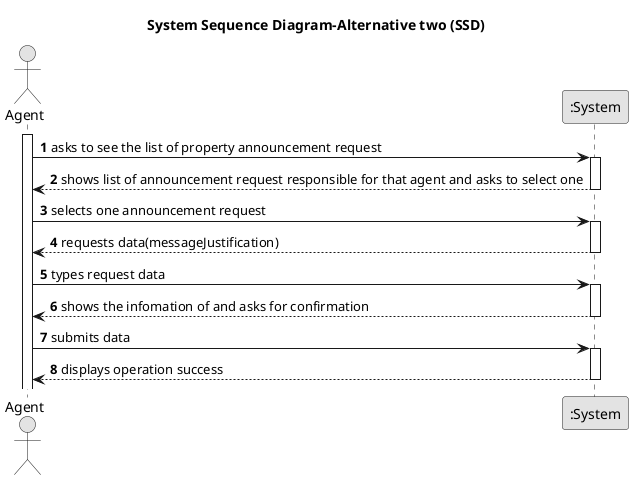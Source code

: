 @startuml
skinparam monochrome true
skinparam packageStyle rectangle
skinparam shadowing false

title System Sequence Diagram-Alternative two (SSD)

autonumber

actor "Agent" as Agent
participant ":System" as System

activate Agent

    Agent -> System : asks to see the list of property announcement request
    activate System

     System --> Agent : shows list of announcement request responsible for that agent and asks to select one
        deactivate System

            Agent -> System : selects one announcement request
            activate System



System --> Agent:requests data(messageJustification)
deactivate System

Agent -> System:types request data
activate System


System --> Agent: shows the infomation of and asks for confirmation
deactivate System


 Agent -> System : submits data
    activate System

        System --> Agent : displays operation success
    deactivate System



@enduml
